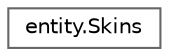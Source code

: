 digraph "Graphical Class Hierarchy"
{
 // LATEX_PDF_SIZE
  bgcolor="transparent";
  edge [fontname=Helvetica,fontsize=10,labelfontname=Helvetica,labelfontsize=10];
  node [fontname=Helvetica,fontsize=10,shape=box,height=0.2,width=0.4];
  rankdir="LR";
  Node0 [id="Node000000",label="entity.Skins",height=0.2,width=0.4,color="grey40", fillcolor="white", style="filled",URL="$classentity_1_1_skins.html",tooltip=" "];
}

